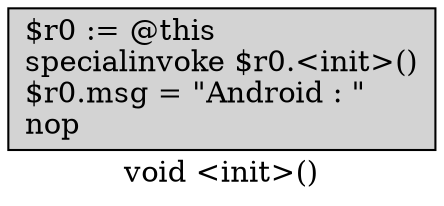 digraph "void <init>()" {
    label="void <init>()";
    node [shape=box];
    "0" [style=filled,fillcolor=gray,style=filled,fillcolor=lightgray,label="$r0 := @this\lspecialinvoke $r0.<init>()\l$r0.msg = \"Android : \"\lnop\l",];
}
